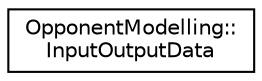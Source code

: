 digraph "Graphical Class Hierarchy"
{
  edge [fontname="Helvetica",fontsize="10",labelfontname="Helvetica",labelfontsize="10"];
  node [fontname="Helvetica",fontsize="10",shape=record];
  rankdir="LR";
  Node0 [label="OpponentModelling::\lInputOutputData",height=0.2,width=0.4,color="black", fillcolor="white", style="filled",URL="$structOpponentModelling_1_1InputOutputData.html",tooltip="Structure which is used for passing data as inputs into our neural network. "];
}
